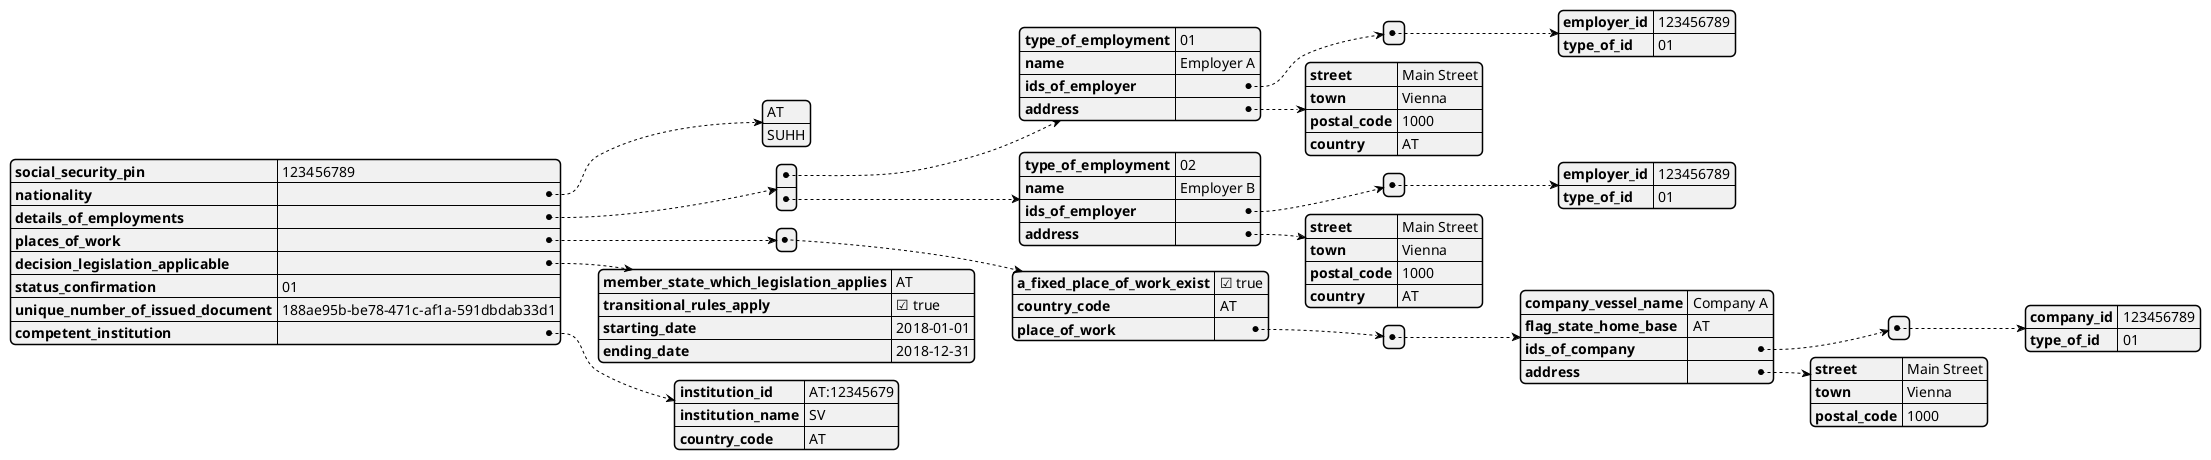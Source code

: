@startjson
#
{
    "social_security_pin": "123456789",
    "nationality": [
        "AT",
        "SUHH"
    ],
    "details_of_employments": [
        {
            "type_of_employment": "01",
            "name": "Employer A",
            "ids_of_employer": [
                {
                    "employer_id": "123456789",
                    "type_of_id": "01"
                }
            ],
            "address": {
                "street": "Main Street",
                "town": "Vienna",
                "postal_code": "1000",
                "country": "AT"
            }
        },
        {
            "type_of_employment": "02",
            "name": "Employer B",
            "ids_of_employer": [
                {
                    "employer_id": "123456789",
                    "type_of_id": "01"
                }
            ],
            "address": {
                "street": "Main Street",
                "town": "Vienna",
                "postal_code": "1000",
                "country": "AT"
            }
        }
    ],
    "places_of_work": [
        {
            "a_fixed_place_of_work_exist": true,
            "country_code": "AT",
            "place_of_work": [
                {
                    "company_vessel_name": "Company A",
                    "flag_state_home_base": "AT",
                    "ids_of_company": [
                        {
                            "company_id": "123456789",
                            "type_of_id": "01"
                        }
                    ],
                    "address": {
                        "street": "Main Street",
                        "town": "Vienna",
                        "postal_code": "1000"
                    }
                }
            ]
        }
    ],
    "decision_legislation_applicable": {
        "member_state_which_legislation_applies": "AT", //<xsd:pattern value='(AT|BE|BG|HR|CY|CZ|DK|EE|FI|FR|DE|EL|HU|IS|IE|IT|LV|LI|LT|LU|MT|NL|NO|PL|PT|RO|SK|SI|ES|SE|CH|UK){1}'/>
        "transitional_rules_apply": true,
        "starting_date": "2018-01-01",
        "ending_date": "2018-12-31" //for open period end date will be set to 2499-01-01, to ensure that the end date is not reached
    },
    "status_confirmation": "01", //A009 article_regulation_ec_no_8832004 01 -> 01, 02 -> 03
    "unique_number_of_issued_document": "188ae95b-be78-471c-af1a-591dbdab33d1",
    "competent_institution": {
        "institution_id": "AT:12345679", //<xsd:pattern value='(AT|BE|BG|HR|CY|CZ|DK|EE|FI|FR|DE|EL|HU|IS|IE|IT|LV|LI|LT|LU|MT|NL|NO|PL|PT|RO|SK|SI|ES|SE|CH|UK|EU):[a-zA-Z0-9]{4,10}' />
        "institution_name": "SV",
        "country_code": "AT" //<xsd:pattern value='(AT|BE|BG|HR|CY|CZ|DK|EE|FI|FR|DE|EL|HU|IS|IE|IT|LV|LI|LT|LU|MT|NL|NO|PL|PT|RO|SK|SI|ES|SE|CH|UK|EU){1}'/>
    }
}
@endjson